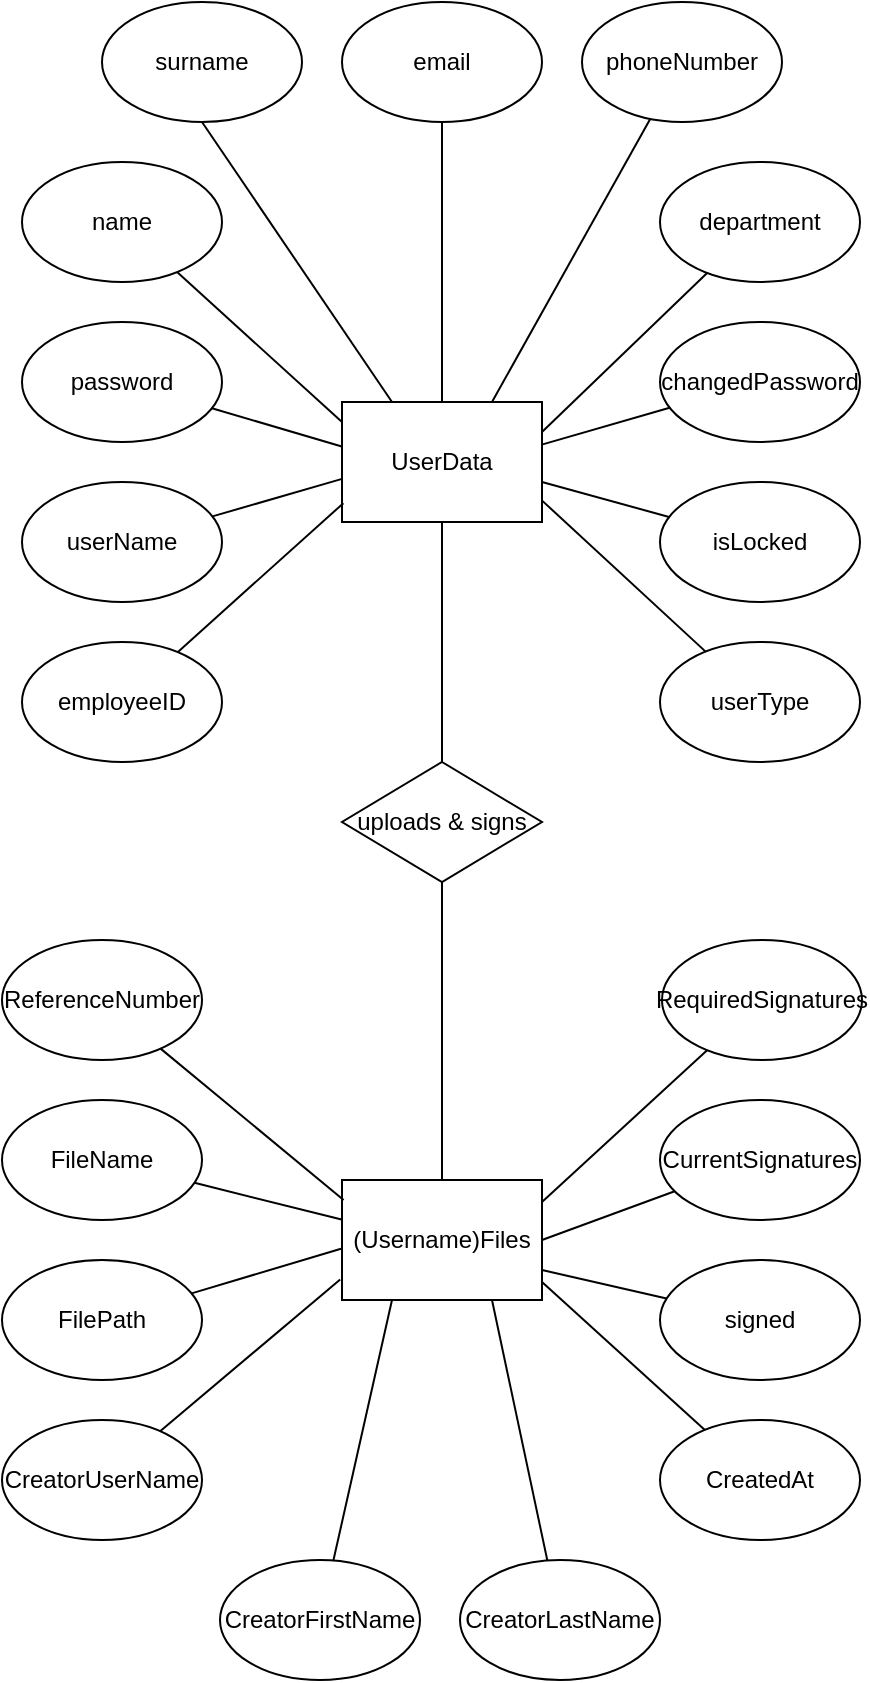 <mxfile version="21.8.2" type="github">
  <diagram name="Page-1" id="XMmdrvW-8wPLkKfyWkuO">
    <mxGraphModel dx="1194" dy="797" grid="1" gridSize="10" guides="1" tooltips="1" connect="1" arrows="1" fold="1" page="1" pageScale="1" pageWidth="850" pageHeight="1100" math="0" shadow="0">
      <root>
        <mxCell id="0" />
        <mxCell id="1" parent="0" />
        <mxCell id="DOAtxnEtitMxs-A5ksLL-1" value="UserData" style="rounded=0;whiteSpace=wrap;html=1;" vertex="1" parent="1">
          <mxGeometry x="320" y="250" width="100" height="60" as="geometry" />
        </mxCell>
        <mxCell id="DOAtxnEtitMxs-A5ksLL-2" value="(Username)Files" style="rounded=0;whiteSpace=wrap;html=1;" vertex="1" parent="1">
          <mxGeometry x="320" y="639" width="100" height="60" as="geometry" />
        </mxCell>
        <mxCell id="DOAtxnEtitMxs-A5ksLL-3" style="rounded=0;orthogonalLoop=1;jettySize=auto;html=1;entryX=0.007;entryY=0.843;entryDx=0;entryDy=0;endArrow=none;endFill=0;entryPerimeter=0;" edge="1" parent="1" source="DOAtxnEtitMxs-A5ksLL-4" target="DOAtxnEtitMxs-A5ksLL-1">
          <mxGeometry relative="1" as="geometry" />
        </mxCell>
        <mxCell id="DOAtxnEtitMxs-A5ksLL-4" value="employeeID" style="ellipse;whiteSpace=wrap;html=1;" vertex="1" parent="1">
          <mxGeometry x="160" y="370" width="100" height="60" as="geometry" />
        </mxCell>
        <mxCell id="DOAtxnEtitMxs-A5ksLL-5" style="rounded=0;orthogonalLoop=1;jettySize=auto;html=1;endArrow=none;endFill=0;entryX=-0.004;entryY=0.643;entryDx=0;entryDy=0;entryPerimeter=0;" edge="1" parent="1" source="DOAtxnEtitMxs-A5ksLL-6" target="DOAtxnEtitMxs-A5ksLL-1">
          <mxGeometry relative="1" as="geometry">
            <mxPoint x="320" y="280" as="targetPoint" />
          </mxGeometry>
        </mxCell>
        <mxCell id="DOAtxnEtitMxs-A5ksLL-6" value="userName" style="ellipse;whiteSpace=wrap;html=1;" vertex="1" parent="1">
          <mxGeometry x="160" y="290" width="100" height="60" as="geometry" />
        </mxCell>
        <mxCell id="DOAtxnEtitMxs-A5ksLL-7" value="password" style="ellipse;whiteSpace=wrap;html=1;" vertex="1" parent="1">
          <mxGeometry x="160" y="210" width="100" height="60" as="geometry" />
        </mxCell>
        <mxCell id="DOAtxnEtitMxs-A5ksLL-8" value="name" style="ellipse;whiteSpace=wrap;html=1;" vertex="1" parent="1">
          <mxGeometry x="160" y="130" width="100" height="60" as="geometry" />
        </mxCell>
        <mxCell id="DOAtxnEtitMxs-A5ksLL-9" style="rounded=0;orthogonalLoop=1;jettySize=auto;html=1;exitX=0.5;exitY=1;exitDx=0;exitDy=0;entryX=0.25;entryY=0;entryDx=0;entryDy=0;endArrow=none;endFill=0;" edge="1" parent="1" source="DOAtxnEtitMxs-A5ksLL-10" target="DOAtxnEtitMxs-A5ksLL-1">
          <mxGeometry relative="1" as="geometry" />
        </mxCell>
        <mxCell id="DOAtxnEtitMxs-A5ksLL-10" value="surname" style="ellipse;whiteSpace=wrap;html=1;" vertex="1" parent="1">
          <mxGeometry x="200" y="50" width="100" height="60" as="geometry" />
        </mxCell>
        <mxCell id="DOAtxnEtitMxs-A5ksLL-11" style="rounded=0;orthogonalLoop=1;jettySize=auto;html=1;endArrow=none;endFill=0;" edge="1" parent="1" source="DOAtxnEtitMxs-A5ksLL-12" target="DOAtxnEtitMxs-A5ksLL-1">
          <mxGeometry relative="1" as="geometry" />
        </mxCell>
        <mxCell id="DOAtxnEtitMxs-A5ksLL-12" value="email" style="ellipse;whiteSpace=wrap;html=1;" vertex="1" parent="1">
          <mxGeometry x="320" y="50" width="100" height="60" as="geometry" />
        </mxCell>
        <mxCell id="DOAtxnEtitMxs-A5ksLL-13" style="rounded=0;orthogonalLoop=1;jettySize=auto;html=1;entryX=0.75;entryY=0;entryDx=0;entryDy=0;endArrow=none;endFill=0;" edge="1" parent="1" source="DOAtxnEtitMxs-A5ksLL-14" target="DOAtxnEtitMxs-A5ksLL-1">
          <mxGeometry relative="1" as="geometry" />
        </mxCell>
        <mxCell id="DOAtxnEtitMxs-A5ksLL-14" value="phoneNumber" style="ellipse;whiteSpace=wrap;html=1;" vertex="1" parent="1">
          <mxGeometry x="440" y="50" width="100" height="60" as="geometry" />
        </mxCell>
        <mxCell id="DOAtxnEtitMxs-A5ksLL-15" style="rounded=0;orthogonalLoop=1;jettySize=auto;html=1;entryX=1;entryY=0.25;entryDx=0;entryDy=0;endArrow=none;endFill=0;" edge="1" parent="1" source="DOAtxnEtitMxs-A5ksLL-16" target="DOAtxnEtitMxs-A5ksLL-1">
          <mxGeometry relative="1" as="geometry" />
        </mxCell>
        <mxCell id="DOAtxnEtitMxs-A5ksLL-16" value="department" style="ellipse;whiteSpace=wrap;html=1;" vertex="1" parent="1">
          <mxGeometry x="479" y="130" width="100" height="60" as="geometry" />
        </mxCell>
        <mxCell id="DOAtxnEtitMxs-A5ksLL-17" value="changedPassword" style="ellipse;whiteSpace=wrap;html=1;" vertex="1" parent="1">
          <mxGeometry x="479" y="210" width="100" height="60" as="geometry" />
        </mxCell>
        <mxCell id="DOAtxnEtitMxs-A5ksLL-18" value="isLocked" style="ellipse;whiteSpace=wrap;html=1;" vertex="1" parent="1">
          <mxGeometry x="479" y="290" width="100" height="60" as="geometry" />
        </mxCell>
        <mxCell id="DOAtxnEtitMxs-A5ksLL-19" value="userType" style="ellipse;whiteSpace=wrap;html=1;" vertex="1" parent="1">
          <mxGeometry x="479" y="370" width="100" height="60" as="geometry" />
        </mxCell>
        <mxCell id="DOAtxnEtitMxs-A5ksLL-20" style="rounded=0;orthogonalLoop=1;jettySize=auto;html=1;entryX=-0.001;entryY=0.371;entryDx=0;entryDy=0;entryPerimeter=0;endArrow=none;endFill=0;" edge="1" parent="1" source="DOAtxnEtitMxs-A5ksLL-7" target="DOAtxnEtitMxs-A5ksLL-1">
          <mxGeometry relative="1" as="geometry" />
        </mxCell>
        <mxCell id="DOAtxnEtitMxs-A5ksLL-21" style="rounded=0;orthogonalLoop=1;jettySize=auto;html=1;entryX=0;entryY=0.167;entryDx=0;entryDy=0;entryPerimeter=0;endArrow=none;endFill=0;" edge="1" parent="1" source="DOAtxnEtitMxs-A5ksLL-8" target="DOAtxnEtitMxs-A5ksLL-1">
          <mxGeometry relative="1" as="geometry" />
        </mxCell>
        <mxCell id="DOAtxnEtitMxs-A5ksLL-22" style="rounded=0;orthogonalLoop=1;jettySize=auto;html=1;entryX=1.002;entryY=0.824;entryDx=0;entryDy=0;entryPerimeter=0;endArrow=none;endFill=0;" edge="1" parent="1" source="DOAtxnEtitMxs-A5ksLL-19" target="DOAtxnEtitMxs-A5ksLL-1">
          <mxGeometry relative="1" as="geometry" />
        </mxCell>
        <mxCell id="DOAtxnEtitMxs-A5ksLL-23" style="rounded=0;orthogonalLoop=1;jettySize=auto;html=1;endArrow=none;endFill=0;" edge="1" parent="1" source="DOAtxnEtitMxs-A5ksLL-18">
          <mxGeometry relative="1" as="geometry">
            <mxPoint x="420" y="290" as="targetPoint" />
          </mxGeometry>
        </mxCell>
        <mxCell id="DOAtxnEtitMxs-A5ksLL-24" style="rounded=0;orthogonalLoop=1;jettySize=auto;html=1;entryX=0.999;entryY=0.355;entryDx=0;entryDy=0;entryPerimeter=0;endArrow=none;endFill=0;" edge="1" parent="1" source="DOAtxnEtitMxs-A5ksLL-17" target="DOAtxnEtitMxs-A5ksLL-1">
          <mxGeometry relative="1" as="geometry" />
        </mxCell>
        <mxCell id="DOAtxnEtitMxs-A5ksLL-25" value="ReferenceNumber" style="ellipse;whiteSpace=wrap;html=1;" vertex="1" parent="1">
          <mxGeometry x="150" y="519" width="100" height="60" as="geometry" />
        </mxCell>
        <mxCell id="DOAtxnEtitMxs-A5ksLL-26" value="FileName" style="ellipse;whiteSpace=wrap;html=1;" vertex="1" parent="1">
          <mxGeometry x="150" y="599" width="100" height="60" as="geometry" />
        </mxCell>
        <mxCell id="DOAtxnEtitMxs-A5ksLL-27" value="FilePath" style="ellipse;whiteSpace=wrap;html=1;" vertex="1" parent="1">
          <mxGeometry x="150" y="679" width="100" height="60" as="geometry" />
        </mxCell>
        <mxCell id="DOAtxnEtitMxs-A5ksLL-28" value="CreatorUserName" style="ellipse;whiteSpace=wrap;html=1;" vertex="1" parent="1">
          <mxGeometry x="150" y="759" width="100" height="60" as="geometry" />
        </mxCell>
        <mxCell id="DOAtxnEtitMxs-A5ksLL-29" style="rounded=0;orthogonalLoop=1;jettySize=auto;html=1;entryX=0.25;entryY=1;entryDx=0;entryDy=0;endArrow=none;endFill=0;" edge="1" parent="1" source="DOAtxnEtitMxs-A5ksLL-30" target="DOAtxnEtitMxs-A5ksLL-2">
          <mxGeometry relative="1" as="geometry" />
        </mxCell>
        <mxCell id="DOAtxnEtitMxs-A5ksLL-30" value="CreatorFirstName" style="ellipse;whiteSpace=wrap;html=1;" vertex="1" parent="1">
          <mxGeometry x="259" y="829" width="100" height="60" as="geometry" />
        </mxCell>
        <mxCell id="DOAtxnEtitMxs-A5ksLL-31" style="rounded=0;orthogonalLoop=1;jettySize=auto;html=1;entryX=0.75;entryY=1;entryDx=0;entryDy=0;endArrow=none;endFill=0;" edge="1" parent="1" source="DOAtxnEtitMxs-A5ksLL-32" target="DOAtxnEtitMxs-A5ksLL-2">
          <mxGeometry relative="1" as="geometry" />
        </mxCell>
        <mxCell id="DOAtxnEtitMxs-A5ksLL-32" value="CreatorLastName" style="ellipse;whiteSpace=wrap;html=1;" vertex="1" parent="1">
          <mxGeometry x="379" y="829" width="100" height="60" as="geometry" />
        </mxCell>
        <mxCell id="DOAtxnEtitMxs-A5ksLL-33" value="CreatedAt" style="ellipse;whiteSpace=wrap;html=1;" vertex="1" parent="1">
          <mxGeometry x="479" y="759" width="100" height="60" as="geometry" />
        </mxCell>
        <mxCell id="DOAtxnEtitMxs-A5ksLL-34" style="rounded=0;orthogonalLoop=1;jettySize=auto;html=1;entryX=1;entryY=0.75;entryDx=0;entryDy=0;endArrow=none;endFill=0;" edge="1" parent="1" source="DOAtxnEtitMxs-A5ksLL-35" target="DOAtxnEtitMxs-A5ksLL-2">
          <mxGeometry relative="1" as="geometry" />
        </mxCell>
        <mxCell id="DOAtxnEtitMxs-A5ksLL-35" value="signed" style="ellipse;whiteSpace=wrap;html=1;" vertex="1" parent="1">
          <mxGeometry x="479" y="679" width="100" height="60" as="geometry" />
        </mxCell>
        <mxCell id="DOAtxnEtitMxs-A5ksLL-36" style="rounded=0;orthogonalLoop=1;jettySize=auto;html=1;entryX=1;entryY=0.5;entryDx=0;entryDy=0;endArrow=none;endFill=0;" edge="1" parent="1" source="DOAtxnEtitMxs-A5ksLL-37" target="DOAtxnEtitMxs-A5ksLL-2">
          <mxGeometry relative="1" as="geometry" />
        </mxCell>
        <mxCell id="DOAtxnEtitMxs-A5ksLL-37" value="CurrentSignatures" style="ellipse;whiteSpace=wrap;html=1;" vertex="1" parent="1">
          <mxGeometry x="479" y="599" width="100" height="60" as="geometry" />
        </mxCell>
        <mxCell id="DOAtxnEtitMxs-A5ksLL-38" value="RequiredSignatures" style="ellipse;whiteSpace=wrap;html=1;" vertex="1" parent="1">
          <mxGeometry x="480" y="519" width="100" height="60" as="geometry" />
        </mxCell>
        <mxCell id="DOAtxnEtitMxs-A5ksLL-39" style="rounded=0;orthogonalLoop=1;jettySize=auto;html=1;entryX=0.008;entryY=0.167;entryDx=0;entryDy=0;entryPerimeter=0;endArrow=none;endFill=0;" edge="1" parent="1" source="DOAtxnEtitMxs-A5ksLL-25" target="DOAtxnEtitMxs-A5ksLL-2">
          <mxGeometry relative="1" as="geometry" />
        </mxCell>
        <mxCell id="DOAtxnEtitMxs-A5ksLL-40" style="rounded=0;orthogonalLoop=1;jettySize=auto;html=1;entryX=-0.002;entryY=0.329;entryDx=0;entryDy=0;entryPerimeter=0;endArrow=none;endFill=0;" edge="1" parent="1" source="DOAtxnEtitMxs-A5ksLL-26" target="DOAtxnEtitMxs-A5ksLL-2">
          <mxGeometry relative="1" as="geometry" />
        </mxCell>
        <mxCell id="DOAtxnEtitMxs-A5ksLL-41" style="rounded=0;orthogonalLoop=1;jettySize=auto;html=1;entryX=-0.005;entryY=0.573;entryDx=0;entryDy=0;entryPerimeter=0;endArrow=none;endFill=0;" edge="1" parent="1" source="DOAtxnEtitMxs-A5ksLL-27" target="DOAtxnEtitMxs-A5ksLL-2">
          <mxGeometry relative="1" as="geometry" />
        </mxCell>
        <mxCell id="DOAtxnEtitMxs-A5ksLL-42" style="rounded=0;orthogonalLoop=1;jettySize=auto;html=1;entryX=-0.009;entryY=0.829;entryDx=0;entryDy=0;entryPerimeter=0;endArrow=none;endFill=0;" edge="1" parent="1" source="DOAtxnEtitMxs-A5ksLL-28" target="DOAtxnEtitMxs-A5ksLL-2">
          <mxGeometry relative="1" as="geometry" />
        </mxCell>
        <mxCell id="DOAtxnEtitMxs-A5ksLL-43" style="rounded=0;orthogonalLoop=1;jettySize=auto;html=1;entryX=1;entryY=0.85;entryDx=0;entryDy=0;entryPerimeter=0;endArrow=none;endFill=0;" edge="1" parent="1" source="DOAtxnEtitMxs-A5ksLL-33" target="DOAtxnEtitMxs-A5ksLL-2">
          <mxGeometry relative="1" as="geometry" />
        </mxCell>
        <mxCell id="DOAtxnEtitMxs-A5ksLL-44" style="rounded=0;orthogonalLoop=1;jettySize=auto;html=1;entryX=1;entryY=0.183;entryDx=0;entryDy=0;entryPerimeter=0;endArrow=none;endFill=0;" edge="1" parent="1" source="DOAtxnEtitMxs-A5ksLL-38" target="DOAtxnEtitMxs-A5ksLL-2">
          <mxGeometry relative="1" as="geometry" />
        </mxCell>
        <mxCell id="DOAtxnEtitMxs-A5ksLL-45" style="rounded=0;orthogonalLoop=1;jettySize=auto;html=1;exitX=0.5;exitY=0;exitDx=0;exitDy=0;entryX=0.5;entryY=1;entryDx=0;entryDy=0;endArrow=none;endFill=0;" edge="1" parent="1" source="DOAtxnEtitMxs-A5ksLL-47" target="DOAtxnEtitMxs-A5ksLL-1">
          <mxGeometry relative="1" as="geometry" />
        </mxCell>
        <mxCell id="DOAtxnEtitMxs-A5ksLL-46" style="rounded=0;orthogonalLoop=1;jettySize=auto;html=1;exitX=0.5;exitY=1;exitDx=0;exitDy=0;endArrow=none;endFill=0;" edge="1" parent="1" source="DOAtxnEtitMxs-A5ksLL-47" target="DOAtxnEtitMxs-A5ksLL-2">
          <mxGeometry relative="1" as="geometry" />
        </mxCell>
        <mxCell id="DOAtxnEtitMxs-A5ksLL-47" value="uploads &amp;amp; signs" style="rhombus;whiteSpace=wrap;html=1;" vertex="1" parent="1">
          <mxGeometry x="320" y="430" width="100" height="60" as="geometry" />
        </mxCell>
      </root>
    </mxGraphModel>
  </diagram>
</mxfile>
